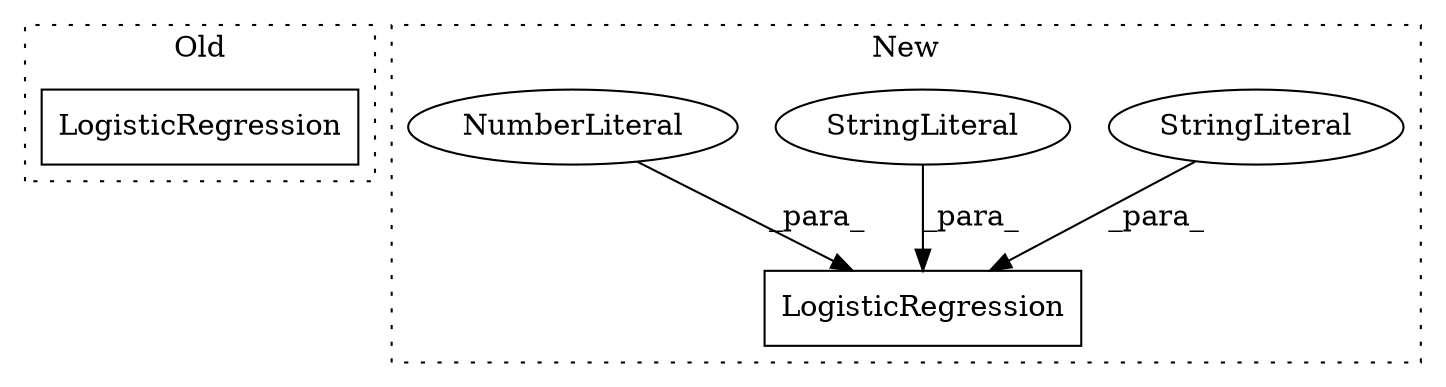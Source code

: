 digraph G {
subgraph cluster0 {
1 [label="LogisticRegression" a="32" s="1901" l="20" shape="box"];
label = "Old";
style="dotted";
}
subgraph cluster1 {
2 [label="LogisticRegression" a="32" s="2005,2044" l="19,1" shape="box"];
3 [label="StringLiteral" a="45" s="2024" l="7" shape="ellipse"];
4 [label="StringLiteral" a="45" s="2032" l="6" shape="ellipse"];
5 [label="NumberLiteral" a="34" s="2043" l="1" shape="ellipse"];
label = "New";
style="dotted";
}
3 -> 2 [label="_para_"];
4 -> 2 [label="_para_"];
5 -> 2 [label="_para_"];
}
